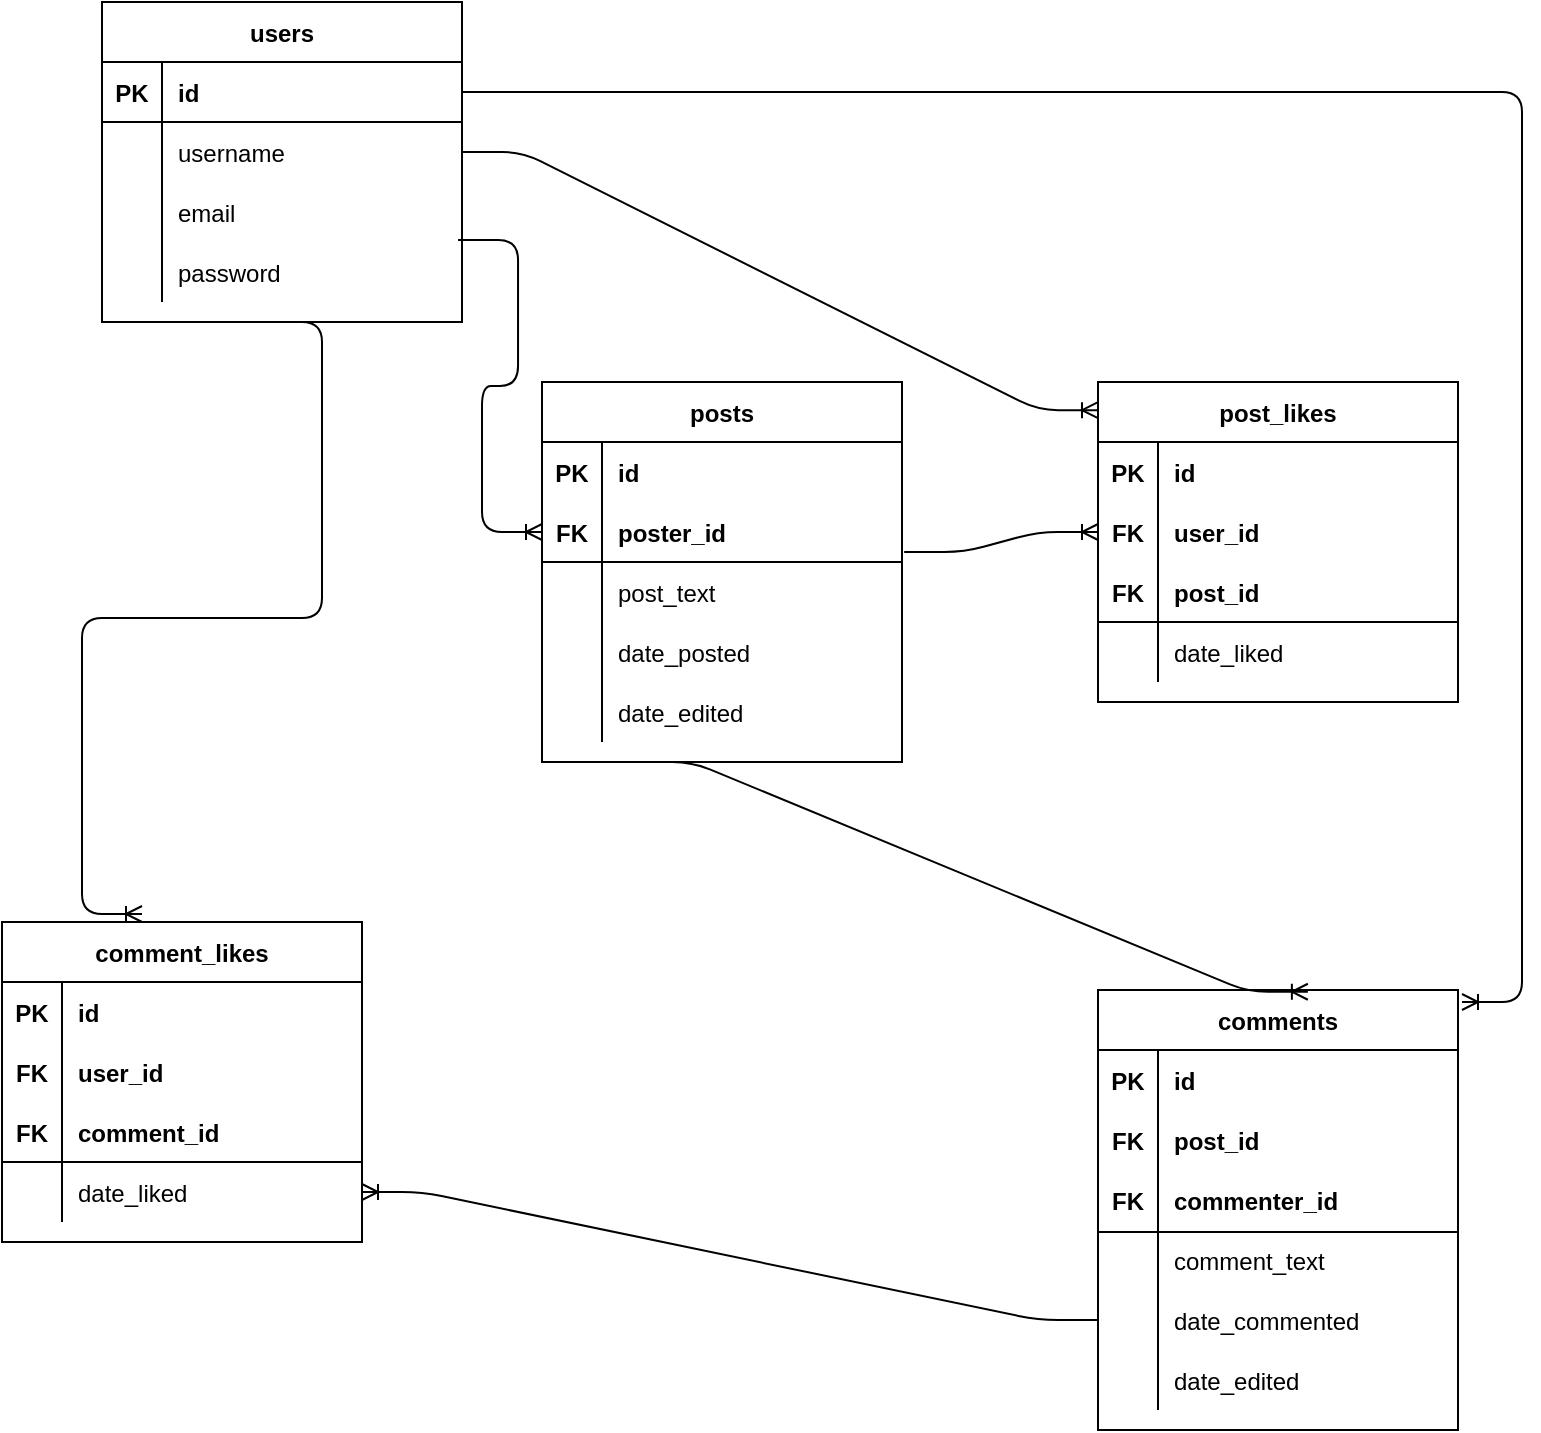 <mxfile version="14.4.3" type="device"><diagram id="G26E-ykYxwDGsYZYh6n_" name="Page-1"><mxGraphModel dx="1422" dy="822" grid="1" gridSize="10" guides="1" tooltips="1" connect="1" arrows="1" fold="1" page="1" pageScale="1" pageWidth="850" pageHeight="1100" math="0" shadow="0"><root><mxCell id="0"/><mxCell id="1" parent="0"/><mxCell id="mY64443xv1ZQ0x1gWAAR-15" value="users" style="shape=table;startSize=30;container=1;collapsible=1;childLayout=tableLayout;fixedRows=1;rowLines=0;fontStyle=1;align=center;resizeLast=1;" parent="1" vertex="1"><mxGeometry x="140" width="180" height="160" as="geometry"/></mxCell><mxCell id="mY64443xv1ZQ0x1gWAAR-16" value="" style="shape=partialRectangle;collapsible=0;dropTarget=0;pointerEvents=0;fillColor=none;top=0;left=0;bottom=1;right=0;points=[[0,0.5],[1,0.5]];portConstraint=eastwest;" parent="mY64443xv1ZQ0x1gWAAR-15" vertex="1"><mxGeometry y="30" width="180" height="30" as="geometry"/></mxCell><mxCell id="mY64443xv1ZQ0x1gWAAR-17" value="PK" style="shape=partialRectangle;connectable=0;fillColor=none;top=0;left=0;bottom=0;right=0;fontStyle=1;overflow=hidden;" parent="mY64443xv1ZQ0x1gWAAR-16" vertex="1"><mxGeometry width="30" height="30" as="geometry"/></mxCell><mxCell id="mY64443xv1ZQ0x1gWAAR-18" value="id" style="shape=partialRectangle;connectable=0;fillColor=none;top=0;left=0;bottom=0;right=0;align=left;spacingLeft=6;fontStyle=1;overflow=hidden;" parent="mY64443xv1ZQ0x1gWAAR-16" vertex="1"><mxGeometry x="30" width="150" height="30" as="geometry"/></mxCell><mxCell id="mY64443xv1ZQ0x1gWAAR-19" value="" style="shape=partialRectangle;collapsible=0;dropTarget=0;pointerEvents=0;fillColor=none;top=0;left=0;bottom=0;right=0;points=[[0,0.5],[1,0.5]];portConstraint=eastwest;" parent="mY64443xv1ZQ0x1gWAAR-15" vertex="1"><mxGeometry y="60" width="180" height="30" as="geometry"/></mxCell><mxCell id="mY64443xv1ZQ0x1gWAAR-20" value="" style="shape=partialRectangle;connectable=0;fillColor=none;top=0;left=0;bottom=0;right=0;editable=1;overflow=hidden;" parent="mY64443xv1ZQ0x1gWAAR-19" vertex="1"><mxGeometry width="30" height="30" as="geometry"/></mxCell><mxCell id="mY64443xv1ZQ0x1gWAAR-21" value="username" style="shape=partialRectangle;connectable=0;fillColor=none;top=0;left=0;bottom=0;right=0;align=left;spacingLeft=6;overflow=hidden;" parent="mY64443xv1ZQ0x1gWAAR-19" vertex="1"><mxGeometry x="30" width="150" height="30" as="geometry"/></mxCell><mxCell id="mY64443xv1ZQ0x1gWAAR-22" value="" style="shape=partialRectangle;collapsible=0;dropTarget=0;pointerEvents=0;fillColor=none;top=0;left=0;bottom=0;right=0;points=[[0,0.5],[1,0.5]];portConstraint=eastwest;" parent="mY64443xv1ZQ0x1gWAAR-15" vertex="1"><mxGeometry y="90" width="180" height="30" as="geometry"/></mxCell><mxCell id="mY64443xv1ZQ0x1gWAAR-23" value="" style="shape=partialRectangle;connectable=0;fillColor=none;top=0;left=0;bottom=0;right=0;editable=1;overflow=hidden;" parent="mY64443xv1ZQ0x1gWAAR-22" vertex="1"><mxGeometry width="30" height="30" as="geometry"/></mxCell><mxCell id="mY64443xv1ZQ0x1gWAAR-24" value="email" style="shape=partialRectangle;connectable=0;fillColor=none;top=0;left=0;bottom=0;right=0;align=left;spacingLeft=6;overflow=hidden;" parent="mY64443xv1ZQ0x1gWAAR-22" vertex="1"><mxGeometry x="30" width="150" height="30" as="geometry"/></mxCell><mxCell id="mY64443xv1ZQ0x1gWAAR-25" value="" style="shape=partialRectangle;collapsible=0;dropTarget=0;pointerEvents=0;fillColor=none;top=0;left=0;bottom=0;right=0;points=[[0,0.5],[1,0.5]];portConstraint=eastwest;" parent="mY64443xv1ZQ0x1gWAAR-15" vertex="1"><mxGeometry y="120" width="180" height="30" as="geometry"/></mxCell><mxCell id="mY64443xv1ZQ0x1gWAAR-26" value="" style="shape=partialRectangle;connectable=0;fillColor=none;top=0;left=0;bottom=0;right=0;editable=1;overflow=hidden;" parent="mY64443xv1ZQ0x1gWAAR-25" vertex="1"><mxGeometry width="30" height="30" as="geometry"/></mxCell><mxCell id="mY64443xv1ZQ0x1gWAAR-27" value="password" style="shape=partialRectangle;connectable=0;fillColor=none;top=0;left=0;bottom=0;right=0;align=left;spacingLeft=6;overflow=hidden;" parent="mY64443xv1ZQ0x1gWAAR-25" vertex="1"><mxGeometry x="30" width="150" height="30" as="geometry"/></mxCell><mxCell id="mY64443xv1ZQ0x1gWAAR-61" value="comments" style="shape=table;startSize=30;container=1;collapsible=1;childLayout=tableLayout;fixedRows=1;rowLines=0;fontStyle=1;align=center;resizeLast=1;" parent="1" vertex="1"><mxGeometry x="638" y="494" width="180" height="220" as="geometry"/></mxCell><mxCell id="mY64443xv1ZQ0x1gWAAR-123" value="" style="shape=partialRectangle;collapsible=0;dropTarget=0;pointerEvents=0;fillColor=none;top=0;left=0;bottom=0;right=0;points=[[0,0.5],[1,0.5]];portConstraint=eastwest;align=left;" parent="mY64443xv1ZQ0x1gWAAR-61" vertex="1"><mxGeometry y="30" width="180" height="30" as="geometry"/></mxCell><mxCell id="mY64443xv1ZQ0x1gWAAR-124" value="PK" style="shape=partialRectangle;connectable=0;fillColor=none;top=0;left=0;bottom=0;right=0;fontStyle=1;overflow=hidden;" parent="mY64443xv1ZQ0x1gWAAR-123" vertex="1"><mxGeometry width="30" height="30" as="geometry"/></mxCell><mxCell id="mY64443xv1ZQ0x1gWAAR-125" value="id" style="shape=partialRectangle;connectable=0;fillColor=none;top=0;left=0;bottom=0;right=0;align=left;spacingLeft=6;fontStyle=1;overflow=hidden;" parent="mY64443xv1ZQ0x1gWAAR-123" vertex="1"><mxGeometry x="30" width="150" height="30" as="geometry"/></mxCell><mxCell id="mY64443xv1ZQ0x1gWAAR-164" value="" style="shape=partialRectangle;collapsible=0;dropTarget=0;pointerEvents=0;fillColor=none;top=0;left=0;bottom=0;right=0;points=[[0,0.5],[1,0.5]];portConstraint=eastwest;align=left;" parent="mY64443xv1ZQ0x1gWAAR-61" vertex="1"><mxGeometry y="60" width="180" height="30" as="geometry"/></mxCell><mxCell id="mY64443xv1ZQ0x1gWAAR-165" value="FK" style="shape=partialRectangle;connectable=0;fillColor=none;top=0;left=0;bottom=0;right=0;fontStyle=1;overflow=hidden;" parent="mY64443xv1ZQ0x1gWAAR-164" vertex="1"><mxGeometry width="30" height="30" as="geometry"/></mxCell><mxCell id="mY64443xv1ZQ0x1gWAAR-166" value="post_id" style="shape=partialRectangle;connectable=0;fillColor=none;top=0;left=0;bottom=0;right=0;align=left;spacingLeft=6;fontStyle=1;overflow=hidden;" parent="mY64443xv1ZQ0x1gWAAR-164" vertex="1"><mxGeometry x="30" width="150" height="30" as="geometry"/></mxCell><mxCell id="U20N1T_UnsVIPSxZ78Uk-35" value="" style="shape=partialRectangle;collapsible=0;dropTarget=0;pointerEvents=0;fillColor=none;top=0;left=0;bottom=0;right=0;points=[[0,0.5],[1,0.5]];portConstraint=eastwest;" parent="mY64443xv1ZQ0x1gWAAR-61" vertex="1"><mxGeometry y="90" width="180" height="30" as="geometry"/></mxCell><mxCell id="U20N1T_UnsVIPSxZ78Uk-36" value="FK" style="shape=partialRectangle;connectable=0;fillColor=none;top=0;left=0;bottom=0;right=0;fontStyle=1;overflow=hidden;" parent="U20N1T_UnsVIPSxZ78Uk-35" vertex="1"><mxGeometry width="30" height="30" as="geometry"/></mxCell><mxCell id="U20N1T_UnsVIPSxZ78Uk-37" value="commenter_id" style="shape=partialRectangle;connectable=0;fillColor=none;top=0;left=0;bottom=0;right=0;align=left;spacingLeft=6;fontStyle=1;overflow=hidden;" parent="U20N1T_UnsVIPSxZ78Uk-35" vertex="1"><mxGeometry x="30" width="150" height="30" as="geometry"/></mxCell><mxCell id="mY64443xv1ZQ0x1gWAAR-65" value="" style="shape=partialRectangle;collapsible=0;dropTarget=0;pointerEvents=0;fillColor=none;top=0;left=0;bottom=0;right=0;points=[[0,0.5],[1,0.5]];portConstraint=eastwest;" parent="mY64443xv1ZQ0x1gWAAR-61" vertex="1"><mxGeometry y="120" width="180" height="30" as="geometry"/></mxCell><mxCell id="mY64443xv1ZQ0x1gWAAR-66" value="" style="shape=partialRectangle;connectable=0;fillColor=none;top=0;left=0;bottom=0;right=0;editable=1;overflow=hidden;" parent="mY64443xv1ZQ0x1gWAAR-65" vertex="1"><mxGeometry width="30" height="30" as="geometry"/></mxCell><mxCell id="mY64443xv1ZQ0x1gWAAR-67" value="comment_text" style="shape=partialRectangle;connectable=0;fillColor=none;top=0;left=0;bottom=0;right=0;align=left;spacingLeft=6;overflow=hidden;" parent="mY64443xv1ZQ0x1gWAAR-65" vertex="1"><mxGeometry x="30" width="150" height="30" as="geometry"/></mxCell><mxCell id="mY64443xv1ZQ0x1gWAAR-71" value="" style="shape=partialRectangle;collapsible=0;dropTarget=0;pointerEvents=0;fillColor=none;top=0;left=0;bottom=0;right=0;points=[[0,0.5],[1,0.5]];portConstraint=eastwest;" parent="mY64443xv1ZQ0x1gWAAR-61" vertex="1"><mxGeometry y="150" width="180" height="30" as="geometry"/></mxCell><mxCell id="mY64443xv1ZQ0x1gWAAR-72" value="" style="shape=partialRectangle;connectable=0;fillColor=none;top=0;left=0;bottom=0;right=0;editable=1;overflow=hidden;" parent="mY64443xv1ZQ0x1gWAAR-71" vertex="1"><mxGeometry width="30" height="30" as="geometry"/></mxCell><mxCell id="mY64443xv1ZQ0x1gWAAR-73" value="date_commented" style="shape=partialRectangle;connectable=0;fillColor=none;top=0;left=0;bottom=0;right=0;align=left;spacingLeft=6;overflow=hidden;" parent="mY64443xv1ZQ0x1gWAAR-71" vertex="1"><mxGeometry x="30" width="150" height="30" as="geometry"/></mxCell><mxCell id="mY64443xv1ZQ0x1gWAAR-132" value="" style="shape=partialRectangle;collapsible=0;dropTarget=0;pointerEvents=0;fillColor=none;top=0;left=0;bottom=0;right=0;points=[[0,0.5],[1,0.5]];portConstraint=eastwest;align=left;" parent="mY64443xv1ZQ0x1gWAAR-61" vertex="1"><mxGeometry y="180" width="180" height="30" as="geometry"/></mxCell><mxCell id="mY64443xv1ZQ0x1gWAAR-133" value="" style="shape=partialRectangle;connectable=0;fillColor=none;top=0;left=0;bottom=0;right=0;editable=1;overflow=hidden;" parent="mY64443xv1ZQ0x1gWAAR-132" vertex="1"><mxGeometry width="30" height="30" as="geometry"/></mxCell><mxCell id="mY64443xv1ZQ0x1gWAAR-134" value="date_edited" style="shape=partialRectangle;connectable=0;fillColor=none;top=0;left=0;bottom=0;right=0;align=left;spacingLeft=6;overflow=hidden;" parent="mY64443xv1ZQ0x1gWAAR-132" vertex="1"><mxGeometry x="30" width="150" height="30" as="geometry"/></mxCell><mxCell id="mY64443xv1ZQ0x1gWAAR-135" value="" style="edgeStyle=entityRelationEdgeStyle;fontSize=12;html=1;endArrow=ERoneToMany;exitX=0.989;exitY=0.967;exitDx=0;exitDy=0;entryX=0;entryY=0.5;entryDx=0;entryDy=0;exitPerimeter=0;" parent="1" source="mY64443xv1ZQ0x1gWAAR-22" target="U20N1T_UnsVIPSxZ78Uk-32" edge="1"><mxGeometry width="100" height="100" relative="1" as="geometry"><mxPoint x="221" y="119" as="sourcePoint"/><mxPoint x="361.421" y="155" as="targetPoint"/></mxGeometry></mxCell><mxCell id="mY64443xv1ZQ0x1gWAAR-136" value="posts" style="shape=table;startSize=30;container=1;collapsible=1;childLayout=tableLayout;fixedRows=1;rowLines=0;fontStyle=1;align=center;resizeLast=1;" parent="1" vertex="1"><mxGeometry x="360" y="190" width="180" height="190" as="geometry"/></mxCell><mxCell id="mY64443xv1ZQ0x1gWAAR-137" value="" style="shape=partialRectangle;collapsible=0;dropTarget=0;pointerEvents=0;fillColor=none;top=0;left=0;bottom=0;right=0;points=[[0,0.5],[1,0.5]];portConstraint=eastwest;align=left;" parent="mY64443xv1ZQ0x1gWAAR-136" vertex="1"><mxGeometry y="30" width="180" height="30" as="geometry"/></mxCell><mxCell id="mY64443xv1ZQ0x1gWAAR-138" value="PK" style="shape=partialRectangle;connectable=0;fillColor=none;top=0;left=0;bottom=0;right=0;fontStyle=1;overflow=hidden;" parent="mY64443xv1ZQ0x1gWAAR-137" vertex="1"><mxGeometry width="30" height="30" as="geometry"/></mxCell><mxCell id="mY64443xv1ZQ0x1gWAAR-139" value="id" style="shape=partialRectangle;connectable=0;fillColor=none;top=0;left=0;bottom=0;right=0;align=left;spacingLeft=6;fontStyle=1;overflow=hidden;" parent="mY64443xv1ZQ0x1gWAAR-137" vertex="1"><mxGeometry x="30" width="150" height="30" as="geometry"/></mxCell><mxCell id="U20N1T_UnsVIPSxZ78Uk-32" value="" style="shape=partialRectangle;collapsible=0;dropTarget=0;pointerEvents=0;fillColor=none;top=0;left=0;bottom=0;right=0;points=[[0,0.5],[1,0.5]];portConstraint=eastwest;" parent="mY64443xv1ZQ0x1gWAAR-136" vertex="1"><mxGeometry y="60" width="180" height="30" as="geometry"/></mxCell><mxCell id="U20N1T_UnsVIPSxZ78Uk-33" value="FK" style="shape=partialRectangle;connectable=0;fillColor=none;top=0;left=0;bottom=0;right=0;fontStyle=1;overflow=hidden;" parent="U20N1T_UnsVIPSxZ78Uk-32" vertex="1"><mxGeometry width="30" height="30" as="geometry"/></mxCell><mxCell id="U20N1T_UnsVIPSxZ78Uk-34" value="poster_id" style="shape=partialRectangle;connectable=0;fillColor=none;top=0;left=0;bottom=0;right=0;align=left;spacingLeft=6;fontStyle=1;overflow=hidden;" parent="U20N1T_UnsVIPSxZ78Uk-32" vertex="1"><mxGeometry x="30" width="150" height="30" as="geometry"/></mxCell><mxCell id="mY64443xv1ZQ0x1gWAAR-143" value="" style="shape=partialRectangle;collapsible=0;dropTarget=0;pointerEvents=0;fillColor=none;top=0;left=0;bottom=0;right=0;points=[[0,0.5],[1,0.5]];portConstraint=eastwest;" parent="mY64443xv1ZQ0x1gWAAR-136" vertex="1"><mxGeometry y="90" width="180" height="30" as="geometry"/></mxCell><mxCell id="mY64443xv1ZQ0x1gWAAR-144" value="" style="shape=partialRectangle;connectable=0;fillColor=none;top=0;left=0;bottom=0;right=0;editable=1;overflow=hidden;" parent="mY64443xv1ZQ0x1gWAAR-143" vertex="1"><mxGeometry width="30" height="30" as="geometry"/></mxCell><mxCell id="mY64443xv1ZQ0x1gWAAR-145" value="post_text" style="shape=partialRectangle;connectable=0;fillColor=none;top=0;left=0;bottom=0;right=0;align=left;spacingLeft=6;overflow=hidden;" parent="mY64443xv1ZQ0x1gWAAR-143" vertex="1"><mxGeometry x="30" width="150" height="30" as="geometry"/></mxCell><mxCell id="mY64443xv1ZQ0x1gWAAR-149" value="" style="shape=partialRectangle;collapsible=0;dropTarget=0;pointerEvents=0;fillColor=none;top=0;left=0;bottom=0;right=0;points=[[0,0.5],[1,0.5]];portConstraint=eastwest;" parent="mY64443xv1ZQ0x1gWAAR-136" vertex="1"><mxGeometry y="120" width="180" height="30" as="geometry"/></mxCell><mxCell id="mY64443xv1ZQ0x1gWAAR-150" value="" style="shape=partialRectangle;connectable=0;fillColor=none;top=0;left=0;bottom=0;right=0;editable=1;overflow=hidden;" parent="mY64443xv1ZQ0x1gWAAR-149" vertex="1"><mxGeometry width="30" height="30" as="geometry"/></mxCell><mxCell id="mY64443xv1ZQ0x1gWAAR-151" value="date_posted" style="shape=partialRectangle;connectable=0;fillColor=none;top=0;left=0;bottom=0;right=0;align=left;spacingLeft=6;overflow=hidden;" parent="mY64443xv1ZQ0x1gWAAR-149" vertex="1"><mxGeometry x="30" width="150" height="30" as="geometry"/></mxCell><mxCell id="mY64443xv1ZQ0x1gWAAR-152" value="" style="shape=partialRectangle;collapsible=0;dropTarget=0;pointerEvents=0;fillColor=none;top=0;left=0;bottom=0;right=0;points=[[0,0.5],[1,0.5]];portConstraint=eastwest;align=left;" parent="mY64443xv1ZQ0x1gWAAR-136" vertex="1"><mxGeometry y="150" width="180" height="30" as="geometry"/></mxCell><mxCell id="mY64443xv1ZQ0x1gWAAR-153" value="" style="shape=partialRectangle;connectable=0;fillColor=none;top=0;left=0;bottom=0;right=0;editable=1;overflow=hidden;" parent="mY64443xv1ZQ0x1gWAAR-152" vertex="1"><mxGeometry width="30" height="30" as="geometry"/></mxCell><mxCell id="mY64443xv1ZQ0x1gWAAR-154" value="date_edited" style="shape=partialRectangle;connectable=0;fillColor=none;top=0;left=0;bottom=0;right=0;align=left;spacingLeft=6;overflow=hidden;" parent="mY64443xv1ZQ0x1gWAAR-152" vertex="1"><mxGeometry x="30" width="150" height="30" as="geometry"/></mxCell><mxCell id="mY64443xv1ZQ0x1gWAAR-168" value="" style="edgeStyle=entityRelationEdgeStyle;fontSize=12;html=1;endArrow=ERoneToMany;exitX=0.25;exitY=1;exitDx=0;exitDy=0;entryX=0.583;entryY=0.004;entryDx=0;entryDy=0;entryPerimeter=0;" parent="1" source="mY64443xv1ZQ0x1gWAAR-136" target="mY64443xv1ZQ0x1gWAAR-61" edge="1"><mxGeometry width="100" height="100" relative="1" as="geometry"><mxPoint x="220" y="270" as="sourcePoint"/><mxPoint x="320" y="170" as="targetPoint"/></mxGeometry></mxCell><mxCell id="mY64443xv1ZQ0x1gWAAR-177" value="" style="edgeStyle=entityRelationEdgeStyle;fontSize=12;html=1;endArrow=ERoneToMany;" parent="1" edge="1"><mxGeometry width="100" height="100" relative="1" as="geometry"><mxPoint x="220" y="160" as="sourcePoint"/><mxPoint x="160" y="456" as="targetPoint"/></mxGeometry></mxCell><mxCell id="U20N1T_UnsVIPSxZ78Uk-1" value="comment_likes" style="shape=table;startSize=30;container=1;collapsible=1;childLayout=tableLayout;fixedRows=1;rowLines=0;fontStyle=1;align=center;resizeLast=1;" parent="1" vertex="1"><mxGeometry x="90" y="460" width="180" height="160" as="geometry"/></mxCell><mxCell id="U20N1T_UnsVIPSxZ78Uk-20" value="" style="shape=partialRectangle;collapsible=0;dropTarget=0;pointerEvents=0;fillColor=none;top=0;left=0;bottom=0;right=0;points=[[0,0.5],[1,0.5]];portConstraint=eastwest;" parent="U20N1T_UnsVIPSxZ78Uk-1" vertex="1"><mxGeometry y="30" width="180" height="30" as="geometry"/></mxCell><mxCell id="U20N1T_UnsVIPSxZ78Uk-21" value="PK" style="shape=partialRectangle;connectable=0;fillColor=none;top=0;left=0;bottom=0;right=0;fontStyle=1;overflow=hidden;" parent="U20N1T_UnsVIPSxZ78Uk-20" vertex="1"><mxGeometry width="30" height="30" as="geometry"/></mxCell><mxCell id="U20N1T_UnsVIPSxZ78Uk-22" value="id" style="shape=partialRectangle;connectable=0;fillColor=none;top=0;left=0;bottom=0;right=0;align=left;spacingLeft=6;fontStyle=1;overflow=hidden;" parent="U20N1T_UnsVIPSxZ78Uk-20" vertex="1"><mxGeometry x="30" width="150" height="30" as="geometry"/></mxCell><mxCell id="U20N1T_UnsVIPSxZ78Uk-23" value="" style="shape=partialRectangle;collapsible=0;dropTarget=0;pointerEvents=0;fillColor=none;top=0;left=0;bottom=0;right=0;points=[[0,0.5],[1,0.5]];portConstraint=eastwest;" parent="U20N1T_UnsVIPSxZ78Uk-1" vertex="1"><mxGeometry y="60" width="180" height="30" as="geometry"/></mxCell><mxCell id="U20N1T_UnsVIPSxZ78Uk-24" value="FK" style="shape=partialRectangle;connectable=0;fillColor=none;top=0;left=0;bottom=0;right=0;fontStyle=1;overflow=hidden;" parent="U20N1T_UnsVIPSxZ78Uk-23" vertex="1"><mxGeometry width="30" height="30" as="geometry"/></mxCell><mxCell id="U20N1T_UnsVIPSxZ78Uk-25" value="user_id" style="shape=partialRectangle;connectable=0;fillColor=none;top=0;left=0;bottom=0;right=0;align=left;spacingLeft=6;fontStyle=1;overflow=hidden;" parent="U20N1T_UnsVIPSxZ78Uk-23" vertex="1"><mxGeometry x="30" width="150" height="30" as="geometry"/></mxCell><mxCell id="U20N1T_UnsVIPSxZ78Uk-2" value="" style="shape=partialRectangle;collapsible=0;dropTarget=0;pointerEvents=0;fillColor=none;top=0;left=0;bottom=1;right=0;points=[[0,0.5],[1,0.5]];portConstraint=eastwest;" parent="U20N1T_UnsVIPSxZ78Uk-1" vertex="1"><mxGeometry y="90" width="180" height="30" as="geometry"/></mxCell><mxCell id="U20N1T_UnsVIPSxZ78Uk-3" value="FK" style="shape=partialRectangle;connectable=0;fillColor=none;top=0;left=0;bottom=0;right=0;fontStyle=1;overflow=hidden;" parent="U20N1T_UnsVIPSxZ78Uk-2" vertex="1"><mxGeometry width="30" height="30" as="geometry"/></mxCell><mxCell id="U20N1T_UnsVIPSxZ78Uk-4" value="comment_id" style="shape=partialRectangle;connectable=0;fillColor=none;top=0;left=0;bottom=0;right=0;align=left;spacingLeft=6;fontStyle=1;overflow=hidden;" parent="U20N1T_UnsVIPSxZ78Uk-2" vertex="1"><mxGeometry x="30" width="150" height="30" as="geometry"/></mxCell><mxCell id="U20N1T_UnsVIPSxZ78Uk-8" value="" style="shape=partialRectangle;collapsible=0;dropTarget=0;pointerEvents=0;fillColor=none;top=0;left=0;bottom=0;right=0;points=[[0,0.5],[1,0.5]];portConstraint=eastwest;" parent="U20N1T_UnsVIPSxZ78Uk-1" vertex="1"><mxGeometry y="120" width="180" height="30" as="geometry"/></mxCell><mxCell id="U20N1T_UnsVIPSxZ78Uk-9" value="" style="shape=partialRectangle;connectable=0;fillColor=none;top=0;left=0;bottom=0;right=0;editable=1;overflow=hidden;" parent="U20N1T_UnsVIPSxZ78Uk-8" vertex="1"><mxGeometry width="30" height="30" as="geometry"/></mxCell><mxCell id="U20N1T_UnsVIPSxZ78Uk-10" value="date_liked" style="shape=partialRectangle;connectable=0;fillColor=none;top=0;left=0;bottom=0;right=0;align=left;spacingLeft=6;overflow=hidden;" parent="U20N1T_UnsVIPSxZ78Uk-8" vertex="1"><mxGeometry x="30" width="150" height="30" as="geometry"/></mxCell><mxCell id="U20N1T_UnsVIPSxZ78Uk-31" value="" style="edgeStyle=entityRelationEdgeStyle;fontSize=12;html=1;endArrow=ERoneToMany;entryX=1;entryY=0.5;entryDx=0;entryDy=0;exitX=0;exitY=0.5;exitDx=0;exitDy=0;endFill=0;" parent="1" source="mY64443xv1ZQ0x1gWAAR-71" target="U20N1T_UnsVIPSxZ78Uk-8" edge="1"><mxGeometry width="100" height="100" relative="1" as="geometry"><mxPoint x="460" y="540" as="sourcePoint"/><mxPoint x="490" y="630" as="targetPoint"/></mxGeometry></mxCell><mxCell id="VROkmDN4hzdukSmRftwI-5" value="" style="line;strokeWidth=1;rotatable=0;dashed=0;labelPosition=right;align=left;verticalAlign=middle;spacingTop=0;spacingLeft=6;points=[];portConstraint=eastwest;" parent="1" vertex="1"><mxGeometry x="638" y="610" width="180" height="10" as="geometry"/></mxCell><mxCell id="VROkmDN4hzdukSmRftwI-6" value="" style="line;strokeWidth=1;rotatable=0;dashed=0;labelPosition=right;align=left;verticalAlign=middle;spacingTop=0;spacingLeft=6;points=[];portConstraint=eastwest;" parent="1" vertex="1"><mxGeometry x="360" y="275" width="180" height="10" as="geometry"/></mxCell><mxCell id="B4M8KRXxeirbKDWmIGOy-1" value="" style="edgeStyle=entityRelationEdgeStyle;fontSize=12;html=1;endArrow=none;entryX=1;entryY=0.5;entryDx=0;entryDy=0;startArrow=ERoneToMany;startFill=0;endFill=0;" parent="1" target="mY64443xv1ZQ0x1gWAAR-16" edge="1"><mxGeometry width="100" height="100" relative="1" as="geometry"><mxPoint x="820" y="500" as="sourcePoint"/><mxPoint x="810" y="-10" as="targetPoint"/></mxGeometry></mxCell><mxCell id="PCglT3Fk8yiL67-MdKqg-15" value="post_likes" style="shape=table;startSize=30;container=1;collapsible=1;childLayout=tableLayout;fixedRows=1;rowLines=0;fontStyle=1;align=center;resizeLast=1;" vertex="1" parent="1"><mxGeometry x="638" y="190" width="180" height="160" as="geometry"/></mxCell><mxCell id="PCglT3Fk8yiL67-MdKqg-16" value="" style="shape=partialRectangle;collapsible=0;dropTarget=0;pointerEvents=0;fillColor=none;top=0;left=0;bottom=0;right=0;points=[[0,0.5],[1,0.5]];portConstraint=eastwest;" vertex="1" parent="PCglT3Fk8yiL67-MdKqg-15"><mxGeometry y="30" width="180" height="30" as="geometry"/></mxCell><mxCell id="PCglT3Fk8yiL67-MdKqg-17" value="PK" style="shape=partialRectangle;connectable=0;fillColor=none;top=0;left=0;bottom=0;right=0;fontStyle=1;overflow=hidden;" vertex="1" parent="PCglT3Fk8yiL67-MdKqg-16"><mxGeometry width="30" height="30" as="geometry"/></mxCell><mxCell id="PCglT3Fk8yiL67-MdKqg-18" value="id" style="shape=partialRectangle;connectable=0;fillColor=none;top=0;left=0;bottom=0;right=0;align=left;spacingLeft=6;fontStyle=1;overflow=hidden;" vertex="1" parent="PCglT3Fk8yiL67-MdKqg-16"><mxGeometry x="30" width="150" height="30" as="geometry"/></mxCell><mxCell id="PCglT3Fk8yiL67-MdKqg-19" value="" style="shape=partialRectangle;collapsible=0;dropTarget=0;pointerEvents=0;fillColor=none;top=0;left=0;bottom=0;right=0;points=[[0,0.5],[1,0.5]];portConstraint=eastwest;" vertex="1" parent="PCglT3Fk8yiL67-MdKqg-15"><mxGeometry y="60" width="180" height="30" as="geometry"/></mxCell><mxCell id="PCglT3Fk8yiL67-MdKqg-20" value="FK" style="shape=partialRectangle;connectable=0;fillColor=none;top=0;left=0;bottom=0;right=0;fontStyle=1;overflow=hidden;" vertex="1" parent="PCglT3Fk8yiL67-MdKqg-19"><mxGeometry width="30" height="30" as="geometry"/></mxCell><mxCell id="PCglT3Fk8yiL67-MdKqg-21" value="user_id" style="shape=partialRectangle;connectable=0;fillColor=none;top=0;left=0;bottom=0;right=0;align=left;spacingLeft=6;fontStyle=1;overflow=hidden;" vertex="1" parent="PCglT3Fk8yiL67-MdKqg-19"><mxGeometry x="30" width="150" height="30" as="geometry"/></mxCell><mxCell id="PCglT3Fk8yiL67-MdKqg-22" value="" style="shape=partialRectangle;collapsible=0;dropTarget=0;pointerEvents=0;fillColor=none;top=0;left=0;bottom=1;right=0;points=[[0,0.5],[1,0.5]];portConstraint=eastwest;" vertex="1" parent="PCglT3Fk8yiL67-MdKqg-15"><mxGeometry y="90" width="180" height="30" as="geometry"/></mxCell><mxCell id="PCglT3Fk8yiL67-MdKqg-23" value="FK" style="shape=partialRectangle;connectable=0;fillColor=none;top=0;left=0;bottom=0;right=0;fontStyle=1;overflow=hidden;" vertex="1" parent="PCglT3Fk8yiL67-MdKqg-22"><mxGeometry width="30" height="30" as="geometry"/></mxCell><mxCell id="PCglT3Fk8yiL67-MdKqg-24" value="post_id" style="shape=partialRectangle;connectable=0;fillColor=none;top=0;left=0;bottom=0;right=0;align=left;spacingLeft=6;fontStyle=1;overflow=hidden;" vertex="1" parent="PCglT3Fk8yiL67-MdKqg-22"><mxGeometry x="30" width="150" height="30" as="geometry"/></mxCell><mxCell id="PCglT3Fk8yiL67-MdKqg-28" value="" style="shape=partialRectangle;collapsible=0;dropTarget=0;pointerEvents=0;fillColor=none;top=0;left=0;bottom=0;right=0;points=[[0,0.5],[1,0.5]];portConstraint=eastwest;" vertex="1" parent="PCglT3Fk8yiL67-MdKqg-15"><mxGeometry y="120" width="180" height="30" as="geometry"/></mxCell><mxCell id="PCglT3Fk8yiL67-MdKqg-29" value="" style="shape=partialRectangle;connectable=0;fillColor=none;top=0;left=0;bottom=0;right=0;editable=1;overflow=hidden;" vertex="1" parent="PCglT3Fk8yiL67-MdKqg-28"><mxGeometry width="30" height="30" as="geometry"/></mxCell><mxCell id="PCglT3Fk8yiL67-MdKqg-30" value="date_liked" style="shape=partialRectangle;connectable=0;fillColor=none;top=0;left=0;bottom=0;right=0;align=left;spacingLeft=6;overflow=hidden;" vertex="1" parent="PCglT3Fk8yiL67-MdKqg-28"><mxGeometry x="30" width="150" height="30" as="geometry"/></mxCell><mxCell id="PCglT3Fk8yiL67-MdKqg-31" value="" style="edgeStyle=entityRelationEdgeStyle;fontSize=12;html=1;endArrow=ERoneToMany;exitX=1.006;exitY=0.833;exitDx=0;exitDy=0;exitPerimeter=0;entryX=0;entryY=0.5;entryDx=0;entryDy=0;endFill=0;" edge="1" parent="1" source="U20N1T_UnsVIPSxZ78Uk-32" target="PCglT3Fk8yiL67-MdKqg-19"><mxGeometry width="100" height="100" relative="1" as="geometry"><mxPoint x="630" y="290" as="sourcePoint"/><mxPoint x="730" y="190" as="targetPoint"/></mxGeometry></mxCell><mxCell id="PCglT3Fk8yiL67-MdKqg-33" value="" style="edgeStyle=entityRelationEdgeStyle;fontSize=12;html=1;endArrow=ERoneToMany;entryX=0;entryY=0.088;entryDx=0;entryDy=0;entryPerimeter=0;endFill=0;" edge="1" parent="1" source="mY64443xv1ZQ0x1gWAAR-19" target="PCglT3Fk8yiL67-MdKqg-15"><mxGeometry width="100" height="100" relative="1" as="geometry"><mxPoint x="500" y="130" as="sourcePoint"/><mxPoint x="690" y="150" as="targetPoint"/></mxGeometry></mxCell></root></mxGraphModel></diagram></mxfile>